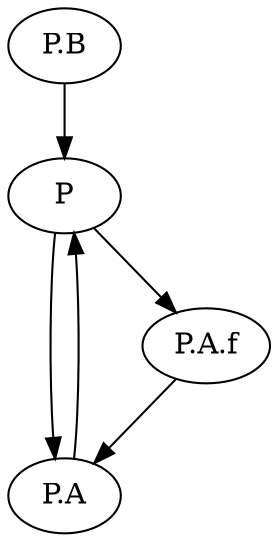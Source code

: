 digraph DependencyGraph {
	"P" ->"P.A"
	"P" ->"P.A.f"
	"P.A" -> "P"
	"P.A.f" -> "P.A"
	"P.B" -> "P"
}